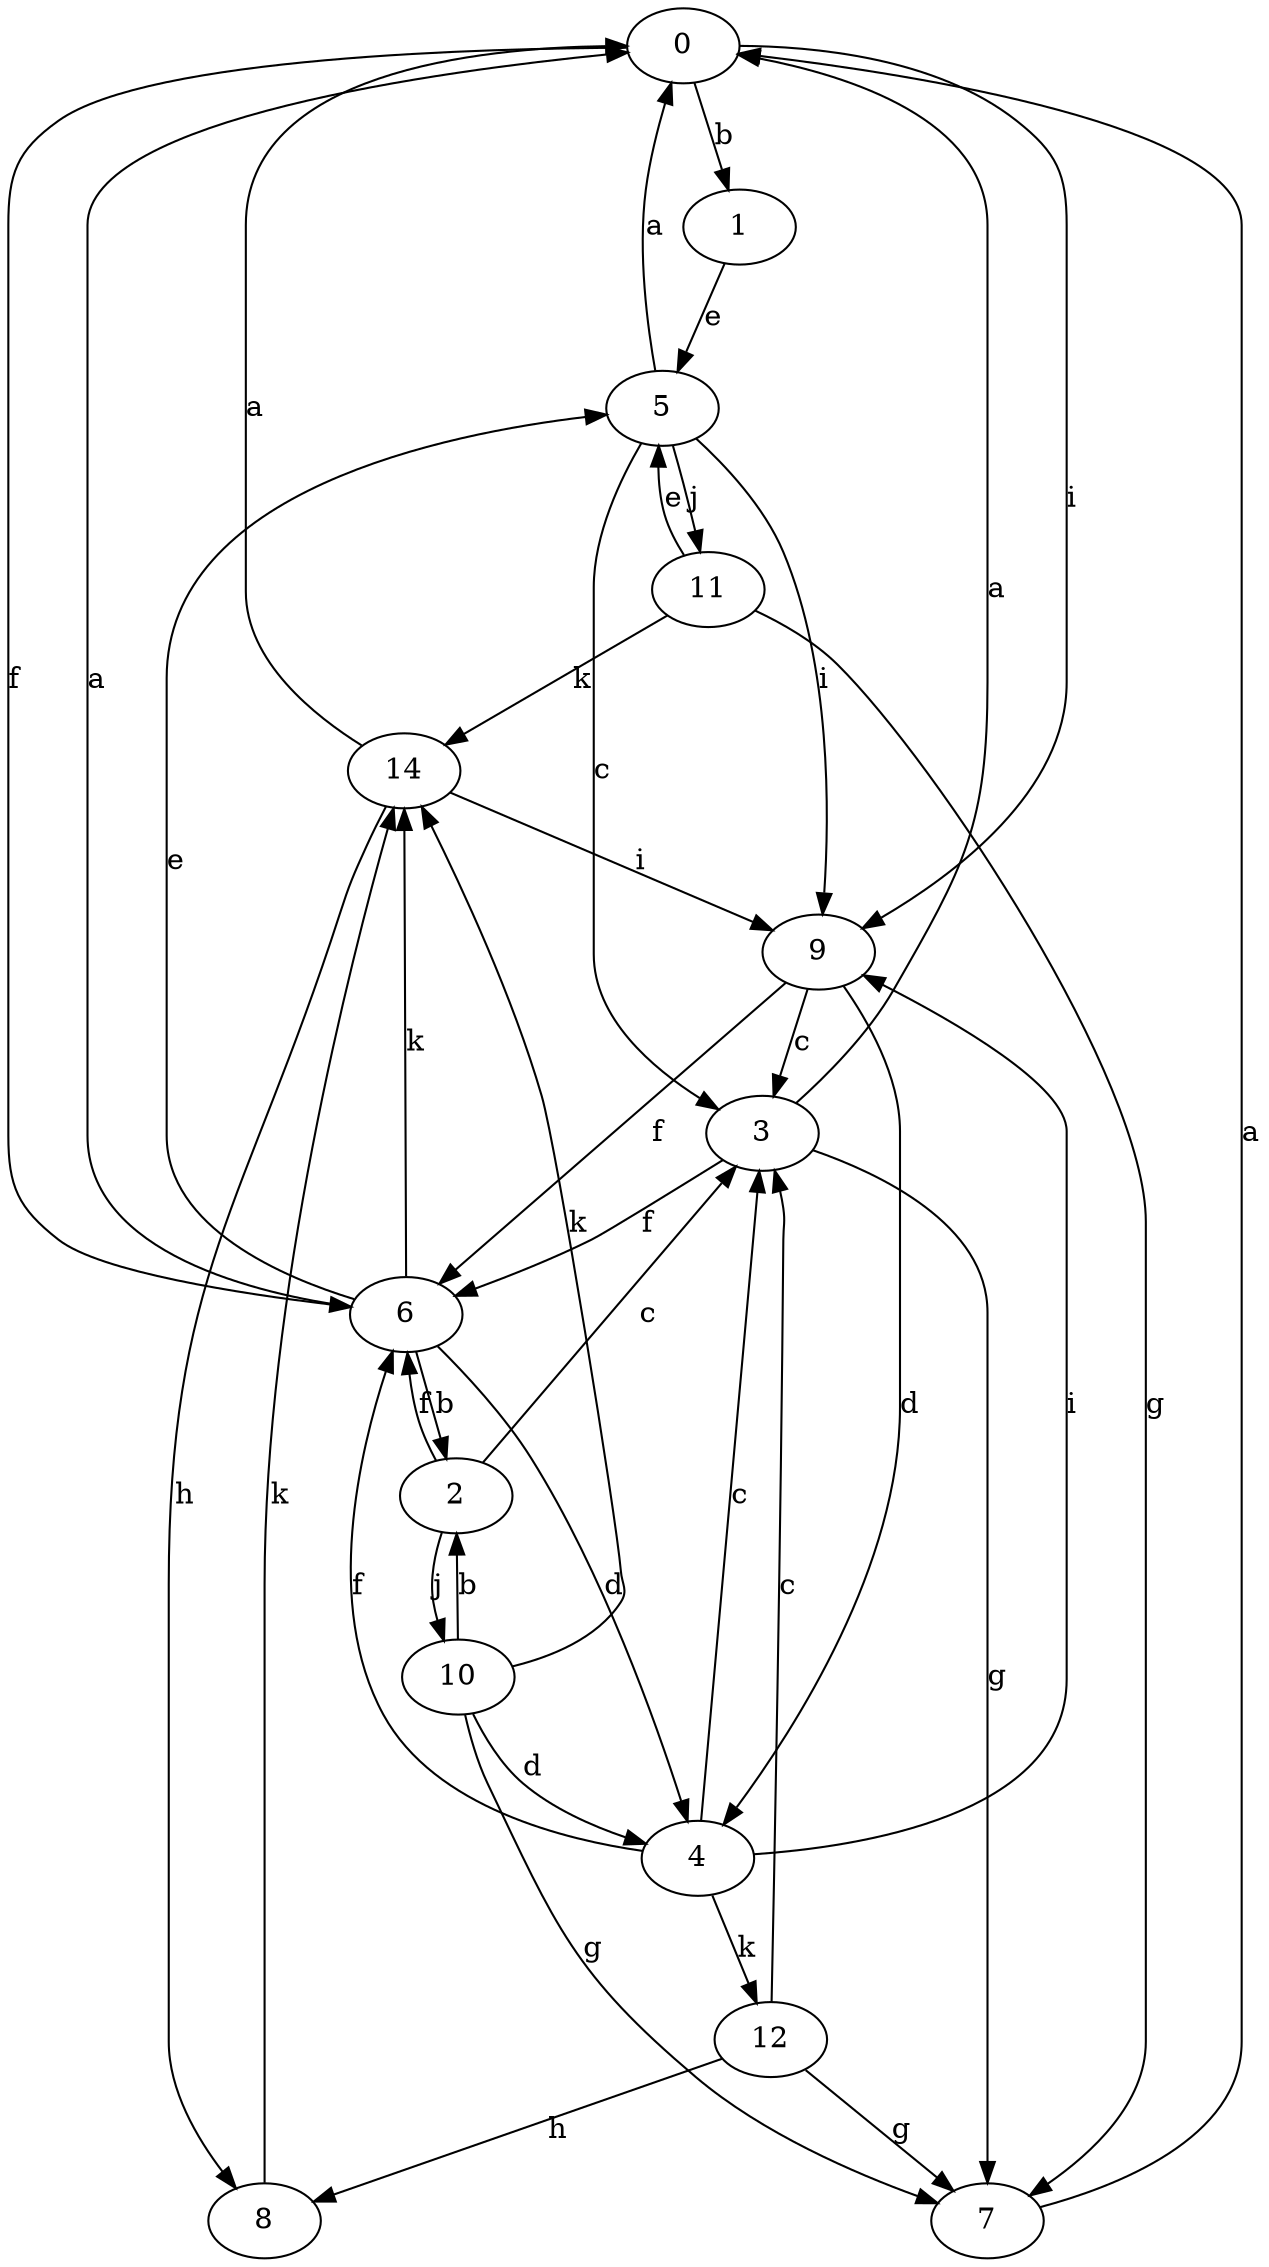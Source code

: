 strict digraph  {
0;
1;
2;
3;
4;
5;
6;
7;
8;
9;
10;
11;
12;
14;
0 -> 1  [label=b];
0 -> 6  [label=f];
0 -> 9  [label=i];
1 -> 5  [label=e];
2 -> 3  [label=c];
2 -> 6  [label=f];
2 -> 10  [label=j];
3 -> 0  [label=a];
3 -> 6  [label=f];
3 -> 7  [label=g];
4 -> 3  [label=c];
4 -> 6  [label=f];
4 -> 9  [label=i];
4 -> 12  [label=k];
5 -> 0  [label=a];
5 -> 3  [label=c];
5 -> 9  [label=i];
5 -> 11  [label=j];
6 -> 0  [label=a];
6 -> 2  [label=b];
6 -> 4  [label=d];
6 -> 5  [label=e];
6 -> 14  [label=k];
7 -> 0  [label=a];
8 -> 14  [label=k];
9 -> 3  [label=c];
9 -> 4  [label=d];
9 -> 6  [label=f];
10 -> 2  [label=b];
10 -> 4  [label=d];
10 -> 7  [label=g];
10 -> 14  [label=k];
11 -> 5  [label=e];
11 -> 7  [label=g];
11 -> 14  [label=k];
12 -> 3  [label=c];
12 -> 7  [label=g];
12 -> 8  [label=h];
14 -> 0  [label=a];
14 -> 8  [label=h];
14 -> 9  [label=i];
}
